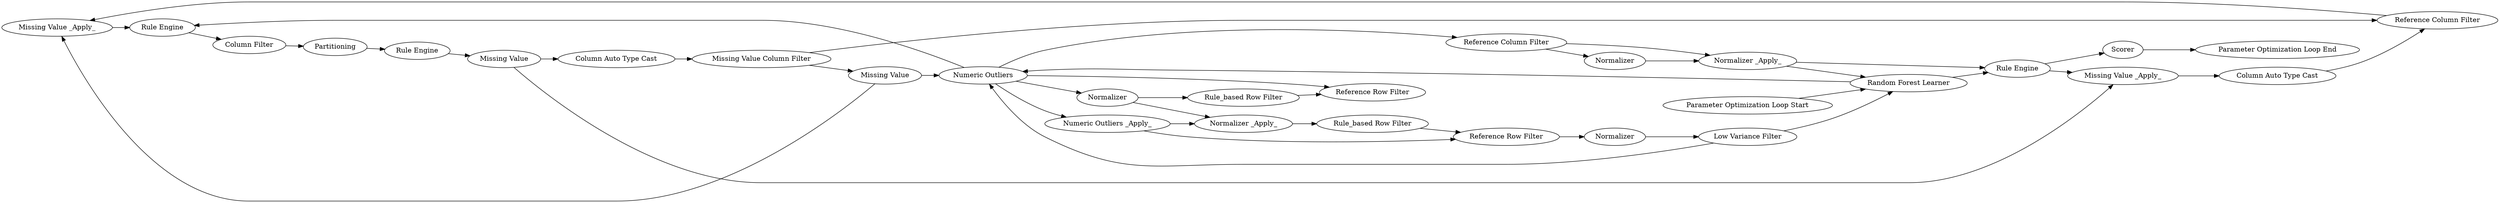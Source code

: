 digraph {
	73 -> 23
	66 -> 85
	56 -> 76
	84 -> 53
	56 -> 63
	784 -> 786
	63 -> 75
	82 -> 66
	23 -> 26
	780 -> 786
	63 -> 64
	53 -> 76
	66 -> 780
	55 -> 56
	53 -> 66
	66 -> 785
	77 -> 78
	78 -> 80
	81 -> 72
	81 -> 82
	85 -> 56
	780 -> 778
	76 -> 63
	76 -> 66
	72 -> 73
	66 -> 774
	786 -> 84
	774 -> 778
	26 -> 24
	24 -> 77
	778 -> 784
	85 -> 55
	83 -> 72
	62 -> 76
	66 -> 23
	78 -> 64
	82 -> 73
	80 -> 81
	775 -> 785
	774 -> 775
	75 -> 65
	64 -> 83
	784 [label="Rule_based Row Filter"]
	55 [label=Normalizer]
	774 [label=Normalizer]
	26 [label="Column Filter"]
	78 [label="Missing Value"]
	24 [label=Partitioning]
	64 [label="Missing Value _Apply_"]
	84 [label=Normalizer]
	778 [label="Normalizer _Apply_"]
	56 [label="Normalizer _Apply_"]
	775 [label="Rule_based Row Filter"]
	85 [label="Reference Column Filter"]
	75 [label=Scorer]
	785 [label="Reference Row Filter"]
	53 [label="Low Variance Filter"]
	72 [label="Reference Column Filter"]
	23 [label="Rule Engine"]
	63 [label="Rule Engine"]
	77 [label="Rule Engine"]
	76 [label="Random Forest Learner"]
	83 [label="Column Auto Type Cast"]
	81 [label="Missing Value Column Filter"]
	66 [label="Numeric Outliers"]
	62 [label="Parameter Optimization Loop Start"]
	82 [label="Missing Value"]
	65 [label="Parameter Optimization Loop End"]
	80 [label="Column Auto Type Cast"]
	73 [label="Missing Value _Apply_"]
	786 [label="Reference Row Filter"]
	780 [label="Numeric Outliers _Apply_"]
	rankdir=LR
}
